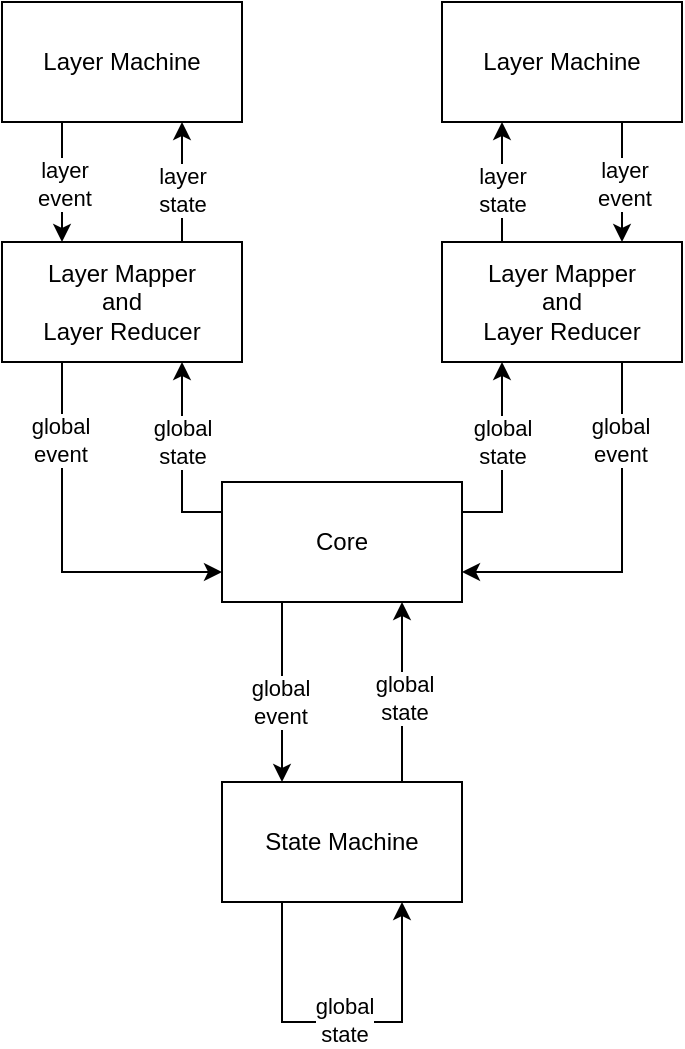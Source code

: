 <mxfile version="18.1.3" type="github">
  <diagram id="xpUdMpeRmWtxAvWL6Qza" name="Page-1">
    <mxGraphModel dx="786" dy="419" grid="1" gridSize="10" guides="1" tooltips="1" connect="1" arrows="1" fold="1" page="1" pageScale="1" pageWidth="827" pageHeight="1169" math="0" shadow="0">
      <root>
        <mxCell id="0" />
        <mxCell id="1" parent="0" />
        <mxCell id="Ci88IGGnT4IwaRnlCl02-13" style="edgeStyle=orthogonalEdgeStyle;rounded=0;orthogonalLoop=1;jettySize=auto;html=1;exitX=0;exitY=0.25;exitDx=0;exitDy=0;entryX=0.75;entryY=1;entryDx=0;entryDy=0;" parent="1" source="Ci88IGGnT4IwaRnlCl02-2" target="Ci88IGGnT4IwaRnlCl02-7" edge="1">
          <mxGeometry relative="1" as="geometry" />
        </mxCell>
        <mxCell id="Ci88IGGnT4IwaRnlCl02-15" value="global&lt;br&gt;state" style="edgeLabel;html=1;align=center;verticalAlign=middle;resizable=0;points=[];" parent="Ci88IGGnT4IwaRnlCl02-13" vertex="1" connectable="0">
          <mxGeometry x="0.158" relative="1" as="geometry">
            <mxPoint as="offset" />
          </mxGeometry>
        </mxCell>
        <mxCell id="Ci88IGGnT4IwaRnlCl02-2" value="Core" style="rounded=0;whiteSpace=wrap;html=1;" parent="1" vertex="1">
          <mxGeometry x="220" y="260" width="120" height="60" as="geometry" />
        </mxCell>
        <mxCell id="Ci88IGGnT4IwaRnlCl02-10" style="edgeStyle=orthogonalEdgeStyle;rounded=0;orthogonalLoop=1;jettySize=auto;html=1;exitX=0.25;exitY=1;exitDx=0;exitDy=0;entryX=0.25;entryY=0;entryDx=0;entryDy=0;" parent="1" source="Ci88IGGnT4IwaRnlCl02-2" target="Ci88IGGnT4IwaRnlCl02-3" edge="1">
          <mxGeometry relative="1" as="geometry" />
        </mxCell>
        <mxCell id="Ci88IGGnT4IwaRnlCl02-12" value="global&lt;br&gt;event" style="edgeLabel;html=1;align=center;verticalAlign=middle;resizable=0;points=[];" parent="Ci88IGGnT4IwaRnlCl02-10" vertex="1" connectable="0">
          <mxGeometry x="-0.067" y="-1" relative="1" as="geometry">
            <mxPoint y="8" as="offset" />
          </mxGeometry>
        </mxCell>
        <mxCell id="Ci88IGGnT4IwaRnlCl02-3" value="State Machine" style="rounded=0;whiteSpace=wrap;html=1;" parent="1" vertex="1">
          <mxGeometry x="220" y="410" width="120" height="60" as="geometry" />
        </mxCell>
        <mxCell id="Ci88IGGnT4IwaRnlCl02-4" style="edgeStyle=orthogonalEdgeStyle;rounded=0;orthogonalLoop=1;jettySize=auto;html=1;exitX=0.5;exitY=1;exitDx=0;exitDy=0;" parent="1" source="Ci88IGGnT4IwaRnlCl02-3" target="Ci88IGGnT4IwaRnlCl02-3" edge="1">
          <mxGeometry relative="1" as="geometry" />
        </mxCell>
        <mxCell id="Ci88IGGnT4IwaRnlCl02-16" style="edgeStyle=orthogonalEdgeStyle;rounded=0;orthogonalLoop=1;jettySize=auto;html=1;exitX=0.75;exitY=0;exitDx=0;exitDy=0;entryX=0.75;entryY=1;entryDx=0;entryDy=0;" parent="1" source="Ci88IGGnT4IwaRnlCl02-7" target="Ci88IGGnT4IwaRnlCl02-8" edge="1">
          <mxGeometry relative="1" as="geometry" />
        </mxCell>
        <mxCell id="Ci88IGGnT4IwaRnlCl02-17" value="layer&lt;br&gt;state" style="edgeLabel;html=1;align=center;verticalAlign=middle;resizable=0;points=[];" parent="Ci88IGGnT4IwaRnlCl02-16" vertex="1" connectable="0">
          <mxGeometry x="-0.133" relative="1" as="geometry">
            <mxPoint as="offset" />
          </mxGeometry>
        </mxCell>
        <mxCell id="Ci88IGGnT4IwaRnlCl02-20" style="edgeStyle=orthogonalEdgeStyle;rounded=0;orthogonalLoop=1;jettySize=auto;html=1;exitX=0.25;exitY=1;exitDx=0;exitDy=0;entryX=0;entryY=0.75;entryDx=0;entryDy=0;" parent="1" source="Ci88IGGnT4IwaRnlCl02-7" target="Ci88IGGnT4IwaRnlCl02-2" edge="1">
          <mxGeometry relative="1" as="geometry" />
        </mxCell>
        <mxCell id="Ci88IGGnT4IwaRnlCl02-21" value="global&lt;br&gt;event" style="edgeLabel;html=1;align=center;verticalAlign=middle;resizable=0;points=[];" parent="Ci88IGGnT4IwaRnlCl02-20" vertex="1" connectable="0">
          <mxGeometry x="-0.578" y="-1" relative="1" as="geometry">
            <mxPoint as="offset" />
          </mxGeometry>
        </mxCell>
        <mxCell id="Ci88IGGnT4IwaRnlCl02-7" value="Layer Mapper&lt;br&gt;and&lt;br&gt;Layer Reducer" style="rounded=0;whiteSpace=wrap;html=1;" parent="1" vertex="1">
          <mxGeometry x="110" y="140" width="120" height="60" as="geometry" />
        </mxCell>
        <mxCell id="Ci88IGGnT4IwaRnlCl02-18" style="edgeStyle=orthogonalEdgeStyle;rounded=0;orthogonalLoop=1;jettySize=auto;html=1;exitX=0.25;exitY=1;exitDx=0;exitDy=0;entryX=0.25;entryY=0;entryDx=0;entryDy=0;" parent="1" source="Ci88IGGnT4IwaRnlCl02-8" target="Ci88IGGnT4IwaRnlCl02-7" edge="1">
          <mxGeometry relative="1" as="geometry" />
        </mxCell>
        <mxCell id="Ci88IGGnT4IwaRnlCl02-19" value="layer&lt;br&gt;event" style="edgeLabel;html=1;align=center;verticalAlign=middle;resizable=0;points=[];" parent="Ci88IGGnT4IwaRnlCl02-18" vertex="1" connectable="0">
          <mxGeometry x="0.033" y="1" relative="1" as="geometry">
            <mxPoint as="offset" />
          </mxGeometry>
        </mxCell>
        <mxCell id="Ci88IGGnT4IwaRnlCl02-8" value="Layer Machine" style="rounded=0;whiteSpace=wrap;html=1;" parent="1" vertex="1">
          <mxGeometry x="110" y="20" width="120" height="60" as="geometry" />
        </mxCell>
        <mxCell id="Ci88IGGnT4IwaRnlCl02-23" style="edgeStyle=orthogonalEdgeStyle;rounded=0;orthogonalLoop=1;jettySize=auto;html=1;exitX=0.75;exitY=0;exitDx=0;exitDy=0;entryX=0.25;entryY=0;entryDx=0;entryDy=0;" parent="1" source="Ci88IGGnT4IwaRnlCl02-3" edge="1">
          <mxGeometry relative="1" as="geometry">
            <mxPoint x="310" y="380" as="sourcePoint" />
            <mxPoint x="310" y="320" as="targetPoint" />
          </mxGeometry>
        </mxCell>
        <mxCell id="Ci88IGGnT4IwaRnlCl02-24" value="global&lt;br&gt;state" style="edgeLabel;html=1;align=center;verticalAlign=middle;resizable=0;points=[];" parent="Ci88IGGnT4IwaRnlCl02-23" vertex="1" connectable="0">
          <mxGeometry x="-0.067" y="-1" relative="1" as="geometry">
            <mxPoint as="offset" />
          </mxGeometry>
        </mxCell>
        <mxCell id="Ci88IGGnT4IwaRnlCl02-25" style="edgeStyle=orthogonalEdgeStyle;rounded=0;orthogonalLoop=1;jettySize=auto;html=1;exitX=0.25;exitY=1;exitDx=0;exitDy=0;entryX=0.75;entryY=1;entryDx=0;entryDy=0;" parent="1" source="Ci88IGGnT4IwaRnlCl02-3" target="Ci88IGGnT4IwaRnlCl02-3" edge="1">
          <mxGeometry relative="1" as="geometry">
            <Array as="points">
              <mxPoint x="250" y="530" />
              <mxPoint x="310" y="530" />
            </Array>
          </mxGeometry>
        </mxCell>
        <mxCell id="Ci88IGGnT4IwaRnlCl02-26" value="global&lt;br&gt;state" style="edgeLabel;html=1;align=center;verticalAlign=middle;resizable=0;points=[];" parent="Ci88IGGnT4IwaRnlCl02-25" vertex="1" connectable="0">
          <mxGeometry x="0.011" y="1" relative="1" as="geometry">
            <mxPoint as="offset" />
          </mxGeometry>
        </mxCell>
        <mxCell id="Ci88IGGnT4IwaRnlCl02-33" value="Layer Mapper&lt;br&gt;and&lt;br&gt;Layer Reducer" style="rounded=0;whiteSpace=wrap;html=1;" parent="1" vertex="1">
          <mxGeometry x="330" y="140" width="120" height="60" as="geometry" />
        </mxCell>
        <mxCell id="Ci88IGGnT4IwaRnlCl02-35" value="Layer Machine" style="rounded=0;whiteSpace=wrap;html=1;" parent="1" vertex="1">
          <mxGeometry x="330" y="20" width="120" height="60" as="geometry" />
        </mxCell>
        <mxCell id="Ci88IGGnT4IwaRnlCl02-38" style="edgeStyle=orthogonalEdgeStyle;rounded=0;orthogonalLoop=1;jettySize=auto;html=1;exitX=0.25;exitY=0;exitDx=0;exitDy=0;entryX=0.25;entryY=1;entryDx=0;entryDy=0;" parent="1" source="Ci88IGGnT4IwaRnlCl02-33" target="Ci88IGGnT4IwaRnlCl02-35" edge="1">
          <mxGeometry relative="1" as="geometry">
            <mxPoint x="380" y="140" as="sourcePoint" />
            <mxPoint x="380" y="80" as="targetPoint" />
          </mxGeometry>
        </mxCell>
        <mxCell id="Ci88IGGnT4IwaRnlCl02-39" value="layer&lt;br&gt;state" style="edgeLabel;html=1;align=center;verticalAlign=middle;resizable=0;points=[];" parent="Ci88IGGnT4IwaRnlCl02-38" vertex="1" connectable="0">
          <mxGeometry x="-0.133" relative="1" as="geometry">
            <mxPoint as="offset" />
          </mxGeometry>
        </mxCell>
        <mxCell id="Ci88IGGnT4IwaRnlCl02-40" style="edgeStyle=orthogonalEdgeStyle;rounded=0;orthogonalLoop=1;jettySize=auto;html=1;exitX=0.75;exitY=1;exitDx=0;exitDy=0;entryX=0.75;entryY=0;entryDx=0;entryDy=0;" parent="1" source="Ci88IGGnT4IwaRnlCl02-35" target="Ci88IGGnT4IwaRnlCl02-33" edge="1">
          <mxGeometry relative="1" as="geometry">
            <mxPoint x="450" y="80.0" as="sourcePoint" />
            <mxPoint x="450" y="140" as="targetPoint" />
          </mxGeometry>
        </mxCell>
        <mxCell id="Ci88IGGnT4IwaRnlCl02-41" value="layer&lt;br&gt;event" style="edgeLabel;html=1;align=center;verticalAlign=middle;resizable=0;points=[];" parent="Ci88IGGnT4IwaRnlCl02-40" vertex="1" connectable="0">
          <mxGeometry x="0.033" y="1" relative="1" as="geometry">
            <mxPoint as="offset" />
          </mxGeometry>
        </mxCell>
        <mxCell id="Ci88IGGnT4IwaRnlCl02-44" style="edgeStyle=orthogonalEdgeStyle;rounded=0;orthogonalLoop=1;jettySize=auto;html=1;exitX=1;exitY=0.25;exitDx=0;exitDy=0;entryX=0.25;entryY=1;entryDx=0;entryDy=0;" parent="1" source="Ci88IGGnT4IwaRnlCl02-2" target="Ci88IGGnT4IwaRnlCl02-33" edge="1">
          <mxGeometry relative="1" as="geometry">
            <mxPoint x="400" y="275" as="sourcePoint" />
            <mxPoint x="380" y="220" as="targetPoint" />
          </mxGeometry>
        </mxCell>
        <mxCell id="Ci88IGGnT4IwaRnlCl02-45" value="global&lt;br&gt;state" style="edgeLabel;html=1;align=center;verticalAlign=middle;resizable=0;points=[];" parent="Ci88IGGnT4IwaRnlCl02-44" vertex="1" connectable="0">
          <mxGeometry x="0.158" relative="1" as="geometry">
            <mxPoint as="offset" />
          </mxGeometry>
        </mxCell>
        <mxCell id="Ci88IGGnT4IwaRnlCl02-46" style="edgeStyle=orthogonalEdgeStyle;rounded=0;orthogonalLoop=1;jettySize=auto;html=1;exitX=0.75;exitY=1;exitDx=0;exitDy=0;entryX=1;entryY=0.75;entryDx=0;entryDy=0;" parent="1" source="Ci88IGGnT4IwaRnlCl02-33" target="Ci88IGGnT4IwaRnlCl02-2" edge="1">
          <mxGeometry relative="1" as="geometry">
            <mxPoint x="374" y="220" as="sourcePoint" />
            <mxPoint x="454" y="325" as="targetPoint" />
          </mxGeometry>
        </mxCell>
        <mxCell id="Ci88IGGnT4IwaRnlCl02-47" value="global&lt;br&gt;event" style="edgeLabel;html=1;align=center;verticalAlign=middle;resizable=0;points=[];" parent="Ci88IGGnT4IwaRnlCl02-46" vertex="1" connectable="0">
          <mxGeometry x="-0.578" y="-1" relative="1" as="geometry">
            <mxPoint as="offset" />
          </mxGeometry>
        </mxCell>
      </root>
    </mxGraphModel>
  </diagram>
</mxfile>
